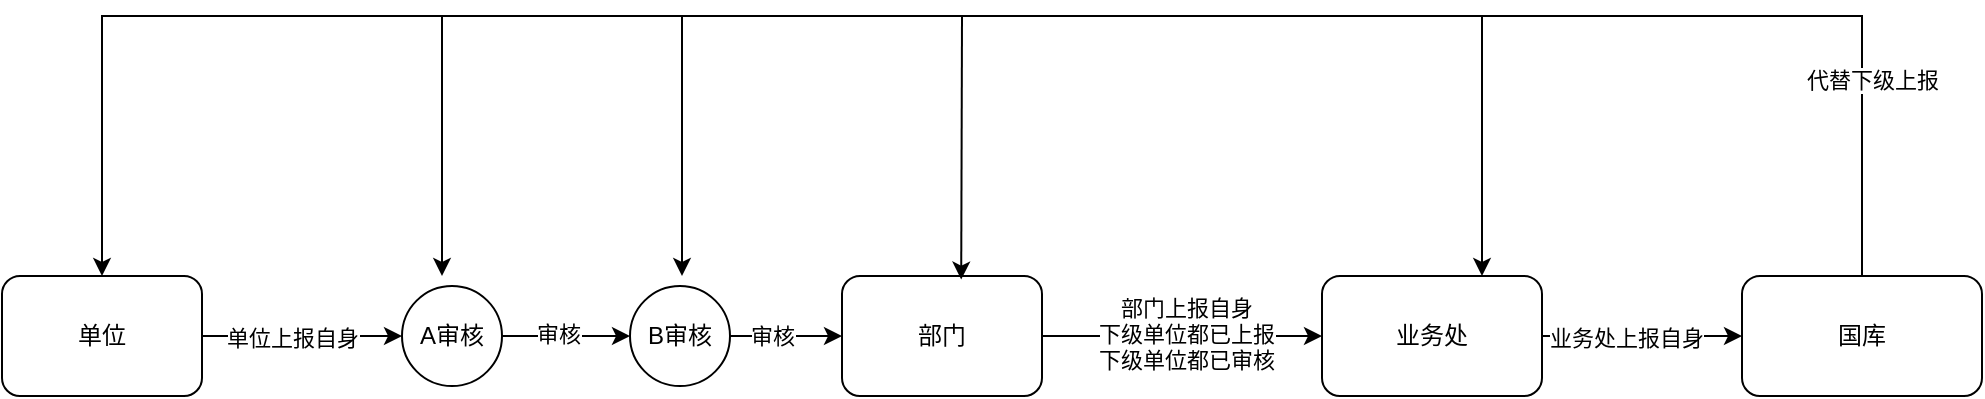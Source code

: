 <mxfile version="24.7.17">
  <diagram name="第 1 页" id="YAWdD8OelZl-0ysux_Oy">
    <mxGraphModel dx="1562" dy="845" grid="1" gridSize="10" guides="1" tooltips="1" connect="1" arrows="1" fold="1" page="1" pageScale="1" pageWidth="827" pageHeight="1169" math="0" shadow="0">
      <root>
        <mxCell id="0" />
        <mxCell id="1" parent="0" />
        <mxCell id="zu7yAgM1czK31J3Mpzon-53" value="" style="edgeStyle=orthogonalEdgeStyle;rounded=0;orthogonalLoop=1;jettySize=auto;html=1;" parent="1" source="zu7yAgM1czK31J3Mpzon-1" target="zu7yAgM1czK31J3Mpzon-22" edge="1">
          <mxGeometry relative="1" as="geometry" />
        </mxCell>
        <mxCell id="zu7yAgM1czK31J3Mpzon-54" value="单位上报自身" style="edgeLabel;html=1;align=center;verticalAlign=middle;resizable=0;points=[];" parent="zu7yAgM1czK31J3Mpzon-53" vertex="1" connectable="0">
          <mxGeometry x="-0.096" y="-1" relative="1" as="geometry">
            <mxPoint as="offset" />
          </mxGeometry>
        </mxCell>
        <mxCell id="zu7yAgM1czK31J3Mpzon-1" value="单位" style="rounded=1;whiteSpace=wrap;html=1;" parent="1" vertex="1">
          <mxGeometry x="100" y="780" width="100" height="60" as="geometry" />
        </mxCell>
        <mxCell id="zu7yAgM1czK31J3Mpzon-4" value="部门" style="rounded=1;whiteSpace=wrap;html=1;" parent="1" vertex="1">
          <mxGeometry x="520" y="780" width="100" height="60" as="geometry" />
        </mxCell>
        <mxCell id="zu7yAgM1czK31J3Mpzon-7" value="业务处" style="rounded=1;whiteSpace=wrap;html=1;" parent="1" vertex="1">
          <mxGeometry x="760" y="780" width="110" height="60" as="geometry" />
        </mxCell>
        <mxCell id="zu7yAgM1czK31J3Mpzon-8" value="国库" style="rounded=1;whiteSpace=wrap;html=1;" parent="1" vertex="1">
          <mxGeometry x="970" y="780" width="120" height="60" as="geometry" />
        </mxCell>
        <mxCell id="zu7yAgM1czK31J3Mpzon-55" value="" style="edgeStyle=orthogonalEdgeStyle;rounded=0;orthogonalLoop=1;jettySize=auto;html=1;" parent="1" source="zu7yAgM1czK31J3Mpzon-22" target="zu7yAgM1czK31J3Mpzon-24" edge="1">
          <mxGeometry relative="1" as="geometry" />
        </mxCell>
        <mxCell id="zu7yAgM1czK31J3Mpzon-57" value="审核" style="edgeLabel;html=1;align=center;verticalAlign=middle;resizable=0;points=[];" parent="zu7yAgM1czK31J3Mpzon-55" vertex="1" connectable="0">
          <mxGeometry x="-0.12" y="1" relative="1" as="geometry">
            <mxPoint as="offset" />
          </mxGeometry>
        </mxCell>
        <mxCell id="zu7yAgM1czK31J3Mpzon-22" value="A审核" style="ellipse;whiteSpace=wrap;html=1;aspect=fixed;" parent="1" vertex="1">
          <mxGeometry x="300" y="785" width="50" height="50" as="geometry" />
        </mxCell>
        <mxCell id="zu7yAgM1czK31J3Mpzon-56" value="" style="edgeStyle=orthogonalEdgeStyle;rounded=0;orthogonalLoop=1;jettySize=auto;html=1;" parent="1" source="zu7yAgM1czK31J3Mpzon-24" target="zu7yAgM1czK31J3Mpzon-4" edge="1">
          <mxGeometry relative="1" as="geometry" />
        </mxCell>
        <mxCell id="zu7yAgM1czK31J3Mpzon-58" value="审核" style="edgeLabel;html=1;align=center;verticalAlign=middle;resizable=0;points=[];" parent="zu7yAgM1czK31J3Mpzon-56" vertex="1" connectable="0">
          <mxGeometry x="-0.256" relative="1" as="geometry">
            <mxPoint as="offset" />
          </mxGeometry>
        </mxCell>
        <mxCell id="zu7yAgM1czK31J3Mpzon-24" value="B审核" style="ellipse;whiteSpace=wrap;html=1;aspect=fixed;" parent="1" vertex="1">
          <mxGeometry x="414" y="785" width="50" height="50" as="geometry" />
        </mxCell>
        <mxCell id="zu7yAgM1czK31J3Mpzon-33" value="" style="endArrow=classic;html=1;rounded=0;exitX=1;exitY=0.5;exitDx=0;exitDy=0;entryX=0;entryY=0.5;entryDx=0;entryDy=0;" parent="1" source="zu7yAgM1czK31J3Mpzon-4" target="zu7yAgM1czK31J3Mpzon-7" edge="1">
          <mxGeometry width="50" height="50" relative="1" as="geometry">
            <mxPoint x="490" y="820" as="sourcePoint" />
            <mxPoint x="540" y="770" as="targetPoint" />
          </mxGeometry>
        </mxCell>
        <mxCell id="zu7yAgM1czK31J3Mpzon-34" value="部门上报自身&lt;div&gt;下级单位都已上报&lt;/div&gt;&lt;div&gt;下级单位都已审核&lt;/div&gt;" style="edgeLabel;html=1;align=center;verticalAlign=middle;resizable=0;points=[];" parent="zu7yAgM1czK31J3Mpzon-33" vertex="1" connectable="0">
          <mxGeometry x="0.018" y="1" relative="1" as="geometry">
            <mxPoint as="offset" />
          </mxGeometry>
        </mxCell>
        <mxCell id="zu7yAgM1czK31J3Mpzon-49" value="" style="endArrow=classic;html=1;rounded=0;entryX=0;entryY=0.5;entryDx=0;entryDy=0;exitX=1;exitY=0.5;exitDx=0;exitDy=0;" parent="1" source="zu7yAgM1czK31J3Mpzon-7" target="zu7yAgM1czK31J3Mpzon-8" edge="1">
          <mxGeometry width="50" height="50" relative="1" as="geometry">
            <mxPoint x="700" y="820" as="sourcePoint" />
            <mxPoint x="750" y="770" as="targetPoint" />
          </mxGeometry>
        </mxCell>
        <mxCell id="zu7yAgM1czK31J3Mpzon-50" value="业务处上报自身" style="edgeLabel;html=1;align=center;verticalAlign=middle;resizable=0;points=[];" parent="zu7yAgM1czK31J3Mpzon-49" vertex="1" connectable="0">
          <mxGeometry x="-0.17" y="-1" relative="1" as="geometry">
            <mxPoint as="offset" />
          </mxGeometry>
        </mxCell>
        <mxCell id="s2gbLiO1C5kirPI0UPH_-1" value="" style="endArrow=classic;html=1;rounded=0;exitX=0.5;exitY=0;exitDx=0;exitDy=0;entryX=0.5;entryY=0;entryDx=0;entryDy=0;" edge="1" parent="1" source="zu7yAgM1czK31J3Mpzon-8" target="zu7yAgM1czK31J3Mpzon-1">
          <mxGeometry width="50" height="50" relative="1" as="geometry">
            <mxPoint x="1030" y="770" as="sourcePoint" />
            <mxPoint x="1030" y="680" as="targetPoint" />
            <Array as="points">
              <mxPoint x="1030" y="650" />
              <mxPoint x="150" y="650" />
            </Array>
          </mxGeometry>
        </mxCell>
        <mxCell id="s2gbLiO1C5kirPI0UPH_-7" value="代替下级上报" style="edgeLabel;html=1;align=center;verticalAlign=middle;resizable=0;points=[];" vertex="1" connectable="0" parent="s2gbLiO1C5kirPI0UPH_-1">
          <mxGeometry x="-0.828" y="-5" relative="1" as="geometry">
            <mxPoint as="offset" />
          </mxGeometry>
        </mxCell>
        <mxCell id="s2gbLiO1C5kirPI0UPH_-3" value="" style="endArrow=classic;html=1;rounded=0;" edge="1" parent="1">
          <mxGeometry width="50" height="50" relative="1" as="geometry">
            <mxPoint x="840" y="650" as="sourcePoint" />
            <mxPoint x="840" y="780" as="targetPoint" />
          </mxGeometry>
        </mxCell>
        <mxCell id="s2gbLiO1C5kirPI0UPH_-4" value="" style="endArrow=classic;html=1;rounded=0;entryX=0.596;entryY=0.03;entryDx=0;entryDy=0;entryPerimeter=0;" edge="1" parent="1" target="zu7yAgM1czK31J3Mpzon-4">
          <mxGeometry width="50" height="50" relative="1" as="geometry">
            <mxPoint x="580" y="650" as="sourcePoint" />
            <mxPoint x="820" y="810" as="targetPoint" />
          </mxGeometry>
        </mxCell>
        <mxCell id="s2gbLiO1C5kirPI0UPH_-5" value="" style="endArrow=classic;html=1;rounded=0;" edge="1" parent="1">
          <mxGeometry width="50" height="50" relative="1" as="geometry">
            <mxPoint x="440" y="650" as="sourcePoint" />
            <mxPoint x="440" y="780" as="targetPoint" />
          </mxGeometry>
        </mxCell>
        <mxCell id="s2gbLiO1C5kirPI0UPH_-6" value="" style="endArrow=classic;html=1;rounded=0;" edge="1" parent="1">
          <mxGeometry width="50" height="50" relative="1" as="geometry">
            <mxPoint x="320" y="650" as="sourcePoint" />
            <mxPoint x="320" y="780" as="targetPoint" />
          </mxGeometry>
        </mxCell>
      </root>
    </mxGraphModel>
  </diagram>
</mxfile>
